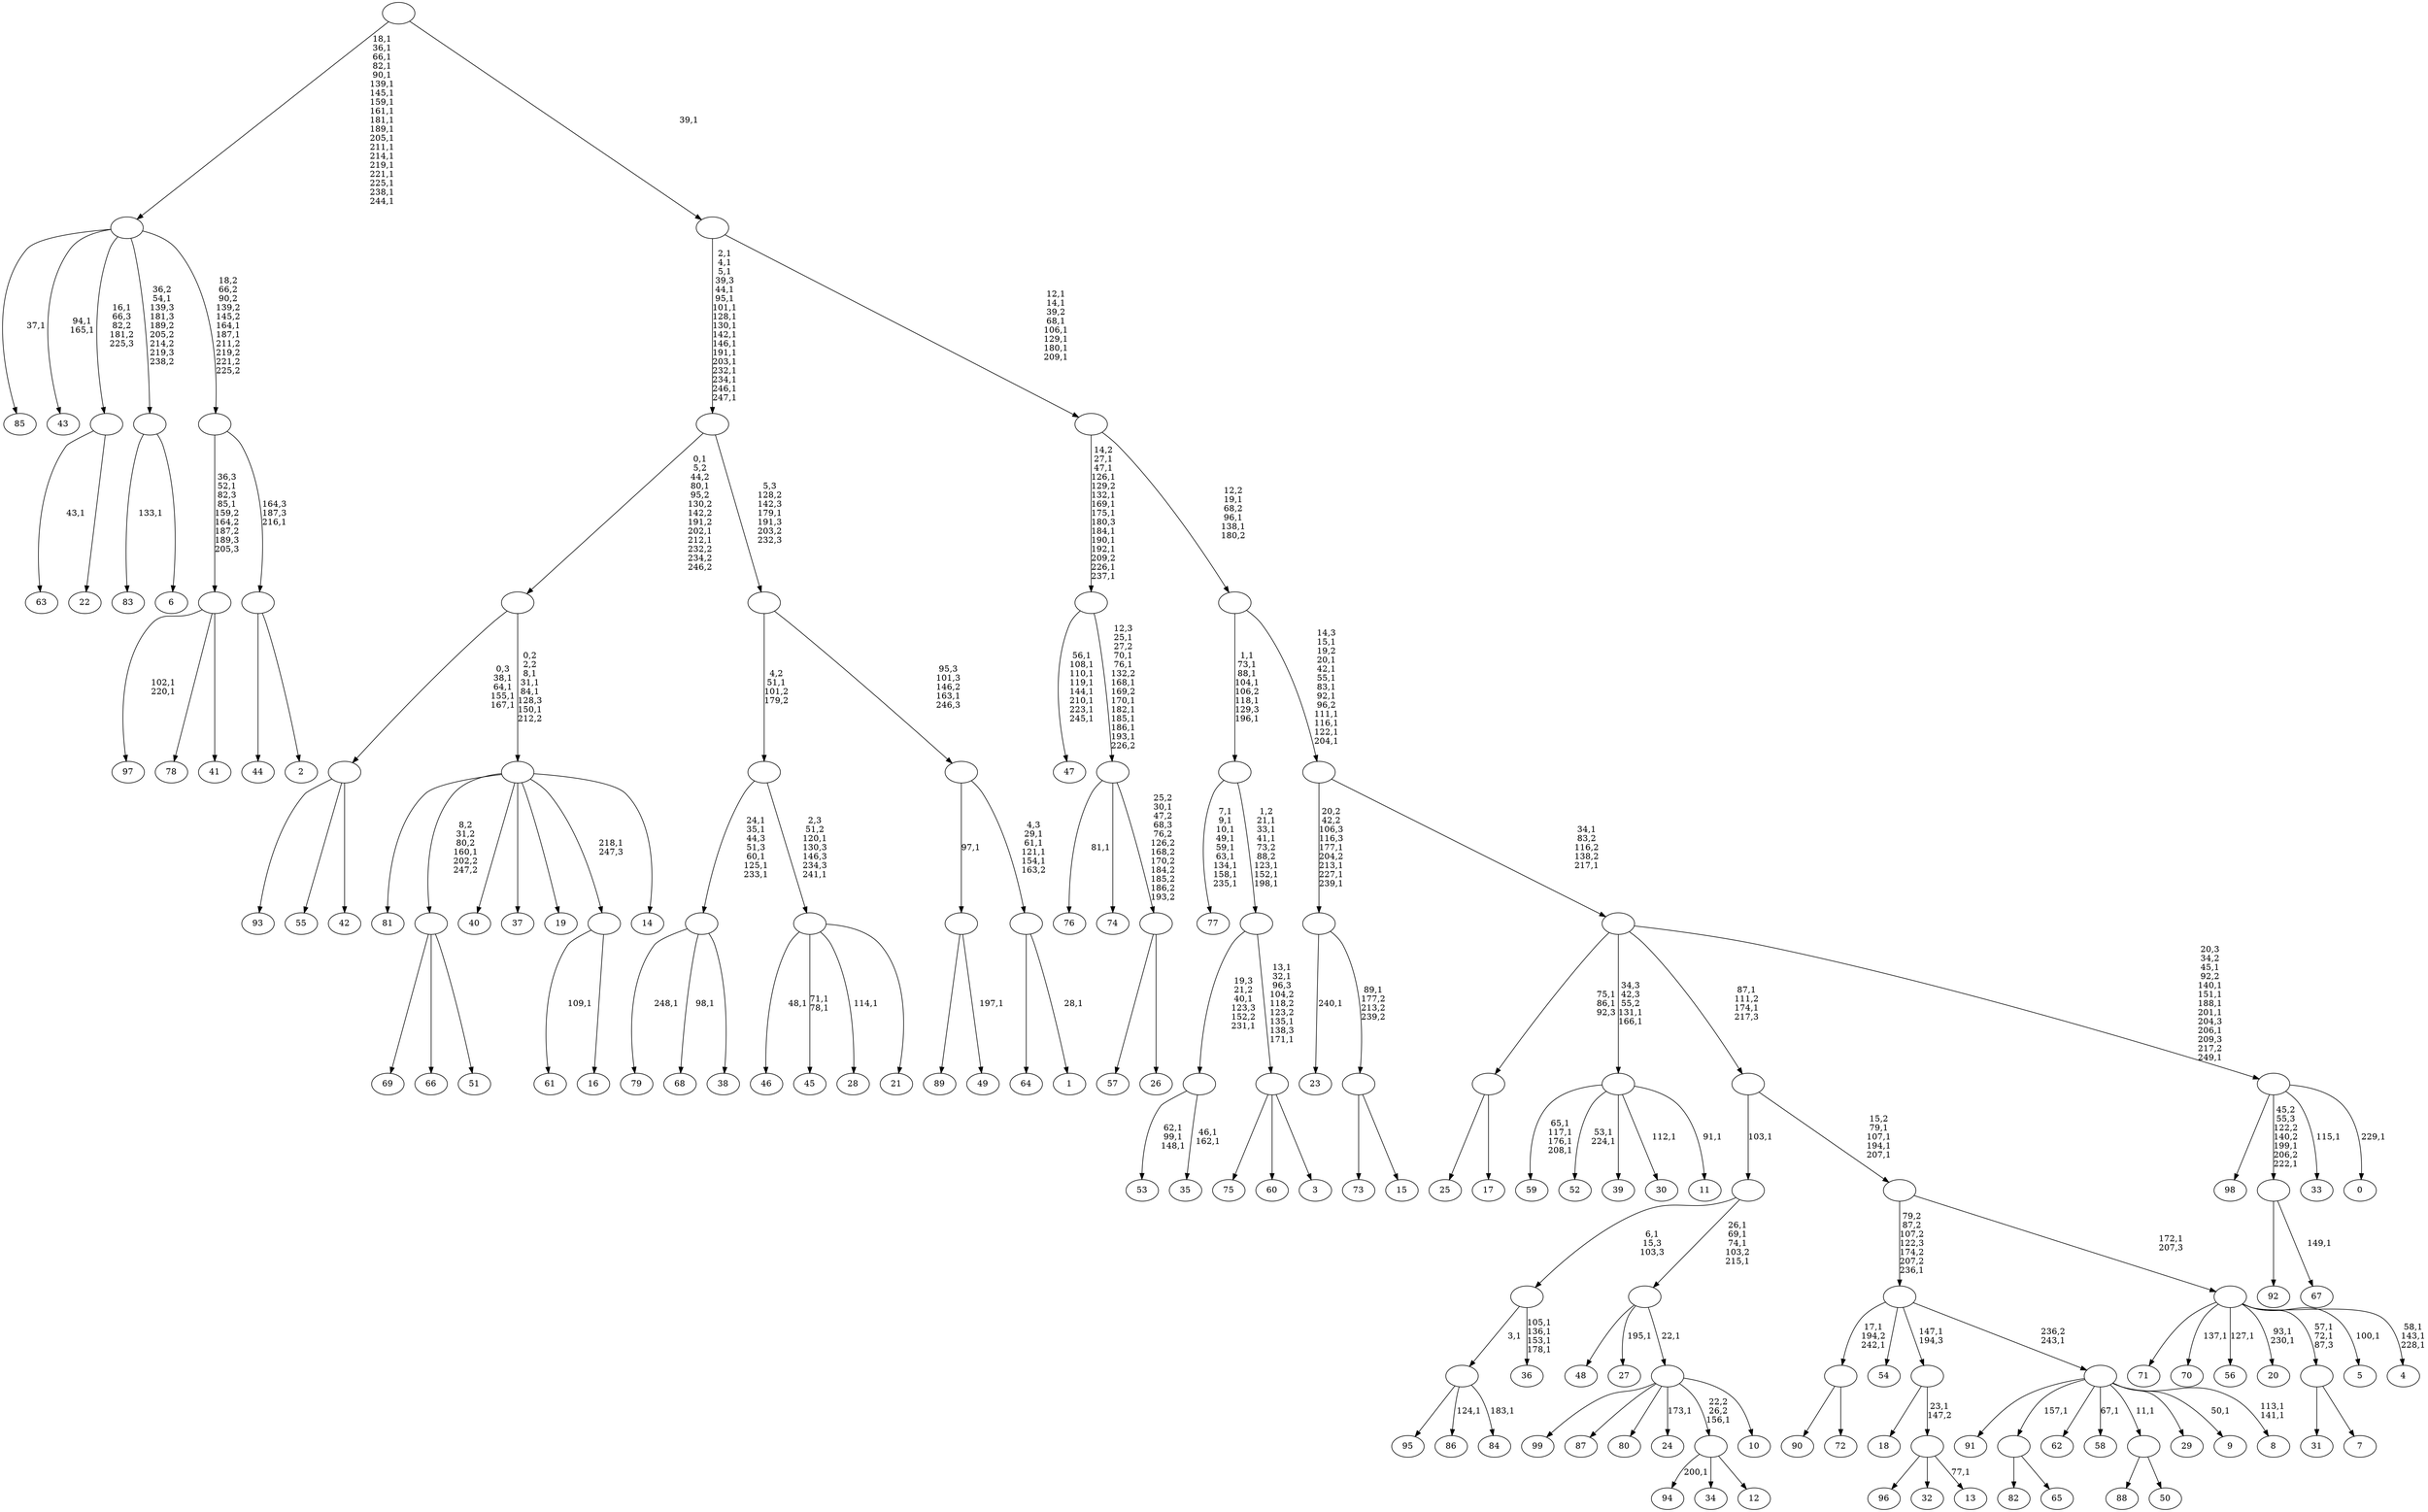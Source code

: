 digraph T {
	350 [label="99"]
	349 [label="98"]
	348 [label="97"]
	345 [label="96"]
	344 [label="95"]
	343 [label="94"]
	341 [label="93"]
	340 [label="92"]
	339 [label="91"]
	338 [label="90"]
	337 [label="89"]
	336 [label="88"]
	335 [label="87"]
	334 [label="86"]
	332 [label="85"]
	330 [label="84"]
	328 [label=""]
	327 [label="83"]
	325 [label="82"]
	324 [label="81"]
	323 [label="80"]
	322 [label="79"]
	320 [label="78"]
	319 [label="77"]
	309 [label="76"]
	307 [label="75"]
	306 [label="74"]
	305 [label="73"]
	304 [label="72"]
	303 [label=""]
	301 [label="71"]
	300 [label="70"]
	298 [label="69"]
	297 [label="68"]
	295 [label="67"]
	293 [label=""]
	291 [label="66"]
	290 [label="65"]
	289 [label=""]
	288 [label="64"]
	287 [label="63"]
	285 [label="62"]
	284 [label="61"]
	282 [label="60"]
	281 [label="59"]
	276 [label="58"]
	274 [label="57"]
	273 [label="56"]
	271 [label="55"]
	270 [label="54"]
	269 [label="53"]
	265 [label="52"]
	262 [label="51"]
	261 [label=""]
	260 [label="50"]
	259 [label=""]
	258 [label="49"]
	256 [label=""]
	255 [label="48"]
	254 [label="47"]
	245 [label="46"]
	243 [label="45"]
	240 [label="44"]
	239 [label="43"]
	236 [label="42"]
	235 [label=""]
	231 [label="41"]
	230 [label=""]
	228 [label="40"]
	227 [label="39"]
	226 [label="38"]
	225 [label=""]
	220 [label="37"]
	219 [label="36"]
	214 [label=""]
	213 [label="35"]
	210 [label=""]
	208 [label="34"]
	207 [label="33"]
	205 [label="32"]
	204 [label="31"]
	203 [label="30"]
	201 [label="29"]
	200 [label="28"]
	198 [label="27"]
	196 [label="26"]
	195 [label=""]
	194 [label=""]
	185 [label=""]
	174 [label="25"]
	173 [label="24"]
	171 [label="23"]
	169 [label="22"]
	168 [label=""]
	167 [label="21"]
	166 [label=""]
	164 [label=""]
	163 [label="20"]
	160 [label="19"]
	159 [label="18"]
	158 [label="17"]
	157 [label=""]
	155 [label="16"]
	154 [label=""]
	153 [label="15"]
	152 [label=""]
	151 [label=""]
	147 [label="14"]
	146 [label=""]
	142 [label=""]
	138 [label="13"]
	136 [label=""]
	135 [label=""]
	134 [label="12"]
	133 [label=""]
	132 [label="11"]
	130 [label=""]
	128 [label="10"]
	127 [label=""]
	126 [label=""]
	122 [label=""]
	121 [label="9"]
	119 [label="8"]
	116 [label=""]
	115 [label=""]
	114 [label="7"]
	113 [label=""]
	111 [label="6"]
	110 [label=""]
	109 [label="5"]
	107 [label="4"]
	103 [label=""]
	102 [label=""]
	98 [label=""]
	96 [label="3"]
	95 [label=""]
	91 [label=""]
	85 [label=""]
	79 [label="2"]
	78 [label=""]
	77 [label=""]
	75 [label=""]
	56 [label="1"]
	54 [label=""]
	50 [label=""]
	49 [label=""]
	48 [label=""]
	32 [label="0"]
	30 [label=""]
	23 [label=""]
	21 [label=""]
	11 [label=""]
	8 [label=""]
	1 [label=""]
	0 [label=""]
	328 -> 330 [label="183,1"]
	328 -> 334 [label="124,1"]
	328 -> 344 [label=""]
	303 -> 338 [label=""]
	303 -> 304 [label=""]
	293 -> 295 [label="149,1"]
	293 -> 340 [label=""]
	289 -> 325 [label=""]
	289 -> 290 [label=""]
	261 -> 298 [label=""]
	261 -> 291 [label=""]
	261 -> 262 [label=""]
	259 -> 336 [label=""]
	259 -> 260 [label=""]
	256 -> 258 [label="197,1"]
	256 -> 337 [label=""]
	235 -> 341 [label=""]
	235 -> 271 [label=""]
	235 -> 236 [label=""]
	230 -> 348 [label="102,1\n220,1"]
	230 -> 320 [label=""]
	230 -> 231 [label=""]
	225 -> 297 [label="98,1"]
	225 -> 322 [label="248,1"]
	225 -> 226 [label=""]
	214 -> 219 [label="105,1\n136,1\n153,1\n178,1"]
	214 -> 328 [label="3,1"]
	210 -> 213 [label="46,1\n162,1"]
	210 -> 269 [label="62,1\n99,1\n148,1"]
	195 -> 274 [label=""]
	195 -> 196 [label=""]
	194 -> 309 [label="81,1"]
	194 -> 306 [label=""]
	194 -> 195 [label="25,2\n30,1\n47,2\n68,3\n76,2\n126,2\n168,2\n170,2\n184,2\n185,2\n186,2\n193,2"]
	185 -> 194 [label="12,3\n25,1\n27,2\n70,1\n76,1\n132,2\n168,1\n169,2\n170,1\n182,1\n185,1\n186,1\n193,1\n226,2"]
	185 -> 254 [label="56,1\n108,1\n110,1\n119,1\n144,1\n210,1\n223,1\n245,1"]
	168 -> 287 [label="43,1"]
	168 -> 169 [label=""]
	166 -> 200 [label="114,1"]
	166 -> 243 [label="71,1\n78,1"]
	166 -> 245 [label="48,1"]
	166 -> 167 [label=""]
	164 -> 166 [label="2,3\n51,2\n120,1\n130,3\n146,3\n234,3\n241,1"]
	164 -> 225 [label="24,1\n35,1\n44,3\n51,3\n60,1\n125,1\n233,1"]
	157 -> 174 [label=""]
	157 -> 158 [label=""]
	154 -> 284 [label="109,1"]
	154 -> 155 [label=""]
	152 -> 305 [label=""]
	152 -> 153 [label=""]
	151 -> 171 [label="240,1"]
	151 -> 152 [label="89,1\n177,2\n213,2\n239,2"]
	146 -> 324 [label=""]
	146 -> 261 [label="8,2\n31,2\n80,2\n160,1\n202,2\n247,2"]
	146 -> 228 [label=""]
	146 -> 220 [label=""]
	146 -> 160 [label=""]
	146 -> 154 [label="218,1\n247,3"]
	146 -> 147 [label=""]
	142 -> 146 [label="0,2\n2,2\n8,1\n31,1\n84,1\n128,3\n150,1\n212,2"]
	142 -> 235 [label="0,3\n38,1\n64,1\n155,1\n167,1"]
	136 -> 138 [label="77,1"]
	136 -> 345 [label=""]
	136 -> 205 [label=""]
	135 -> 159 [label=""]
	135 -> 136 [label="23,1\n147,2"]
	133 -> 343 [label="200,1"]
	133 -> 208 [label=""]
	133 -> 134 [label=""]
	130 -> 132 [label="91,1"]
	130 -> 203 [label="112,1"]
	130 -> 265 [label="53,1\n224,1"]
	130 -> 281 [label="65,1\n117,1\n176,1\n208,1"]
	130 -> 227 [label=""]
	127 -> 173 [label="173,1"]
	127 -> 350 [label=""]
	127 -> 335 [label=""]
	127 -> 323 [label=""]
	127 -> 133 [label="22,2\n26,2\n156,1"]
	127 -> 128 [label=""]
	126 -> 198 [label="195,1"]
	126 -> 255 [label=""]
	126 -> 127 [label="22,1"]
	122 -> 126 [label="26,1\n69,1\n74,1\n103,2\n215,1"]
	122 -> 214 [label="6,1\n15,3\n103,3"]
	116 -> 119 [label="113,1\n141,1"]
	116 -> 121 [label="50,1"]
	116 -> 276 [label="67,1"]
	116 -> 339 [label=""]
	116 -> 289 [label="157,1"]
	116 -> 285 [label=""]
	116 -> 259 [label="11,1"]
	116 -> 201 [label=""]
	115 -> 303 [label="17,1\n194,2\n242,1"]
	115 -> 270 [label=""]
	115 -> 135 [label="147,1\n194,3"]
	115 -> 116 [label="236,2\n243,1"]
	113 -> 204 [label=""]
	113 -> 114 [label=""]
	110 -> 327 [label="133,1"]
	110 -> 111 [label=""]
	103 -> 107 [label="58,1\n143,1\n228,1"]
	103 -> 109 [label="100,1"]
	103 -> 113 [label="57,1\n72,1\n87,3"]
	103 -> 163 [label="93,1\n230,1"]
	103 -> 273 [label="127,1"]
	103 -> 300 [label="137,1"]
	103 -> 301 [label=""]
	102 -> 115 [label="79,2\n87,2\n107,2\n122,3\n174,2\n207,2\n236,1"]
	102 -> 103 [label="172,1\n207,3"]
	98 -> 102 [label="15,2\n79,1\n107,1\n194,1\n207,1"]
	98 -> 122 [label="103,1"]
	95 -> 307 [label=""]
	95 -> 282 [label=""]
	95 -> 96 [label=""]
	91 -> 95 [label="13,1\n32,1\n96,3\n104,2\n118,2\n123,2\n135,1\n138,3\n171,1"]
	91 -> 210 [label="19,3\n21,2\n40,1\n123,3\n152,2\n231,1"]
	85 -> 91 [label="1,2\n21,1\n33,1\n41,1\n73,2\n88,2\n123,1\n152,1\n198,1"]
	85 -> 319 [label="7,1\n9,1\n10,1\n49,1\n59,1\n63,1\n134,1\n158,1\n235,1"]
	78 -> 240 [label=""]
	78 -> 79 [label=""]
	77 -> 230 [label="36,3\n52,1\n82,3\n85,1\n159,2\n164,2\n187,2\n189,3\n205,3"]
	77 -> 78 [label="164,3\n187,3\n216,1"]
	75 -> 77 [label="18,2\n66,2\n90,2\n139,2\n145,2\n164,1\n187,1\n211,2\n219,2\n221,2\n225,2"]
	75 -> 239 [label="94,1\n165,1"]
	75 -> 332 [label="37,1"]
	75 -> 168 [label="16,1\n66,3\n82,2\n181,2\n225,3"]
	75 -> 110 [label="36,2\n54,1\n139,3\n181,3\n189,2\n205,2\n214,2\n219,3\n238,2"]
	54 -> 56 [label="28,1"]
	54 -> 288 [label=""]
	50 -> 54 [label="4,3\n29,1\n61,1\n121,1\n154,1\n163,2"]
	50 -> 256 [label="97,1"]
	49 -> 164 [label="4,2\n51,1\n101,2\n179,2"]
	49 -> 50 [label="95,3\n101,3\n146,2\n163,1\n246,3"]
	48 -> 142 [label="0,1\n5,2\n44,2\n80,1\n95,2\n130,2\n142,2\n191,2\n202,1\n212,1\n232,2\n234,2\n246,2"]
	48 -> 49 [label="5,3\n128,2\n142,3\n179,1\n191,3\n203,2\n232,3"]
	30 -> 32 [label="229,1"]
	30 -> 207 [label="115,1"]
	30 -> 293 [label="45,2\n55,3\n122,2\n140,2\n199,1\n206,2\n222,1"]
	30 -> 349 [label=""]
	23 -> 30 [label="20,3\n34,2\n45,1\n92,2\n140,1\n151,1\n188,1\n201,1\n204,3\n206,1\n209,3\n217,2\n249,1"]
	23 -> 98 [label="87,1\n111,2\n174,1\n217,3"]
	23 -> 130 [label="34,3\n42,3\n55,2\n131,1\n166,1"]
	23 -> 157 [label="75,1\n86,1\n92,3"]
	21 -> 23 [label="34,1\n83,2\n116,2\n138,2\n217,1"]
	21 -> 151 [label="20,2\n42,2\n106,3\n116,3\n177,1\n204,2\n213,1\n227,1\n239,1"]
	11 -> 21 [label="14,3\n15,1\n19,2\n20,1\n42,1\n55,1\n83,1\n92,1\n96,2\n111,1\n116,1\n122,1\n204,1"]
	11 -> 85 [label="1,1\n73,1\n88,1\n104,1\n106,2\n118,1\n129,3\n196,1"]
	8 -> 11 [label="12,2\n19,1\n68,2\n96,1\n138,1\n180,2"]
	8 -> 185 [label="14,2\n27,1\n47,1\n126,1\n129,2\n132,1\n169,1\n175,1\n180,3\n184,1\n190,1\n192,1\n209,2\n226,1\n237,1"]
	1 -> 8 [label="12,1\n14,1\n39,2\n68,1\n106,1\n129,1\n180,1\n209,1"]
	1 -> 48 [label="2,1\n4,1\n5,1\n39,3\n44,1\n95,1\n101,1\n128,1\n130,1\n142,1\n146,1\n191,1\n203,1\n232,1\n234,1\n246,1\n247,1"]
	0 -> 75 [label="18,1\n36,1\n66,1\n82,1\n90,1\n139,1\n145,1\n159,1\n161,1\n181,1\n189,1\n205,1\n211,1\n214,1\n219,1\n221,1\n225,1\n238,1\n244,1"]
	0 -> 1 [label="39,1"]
}
